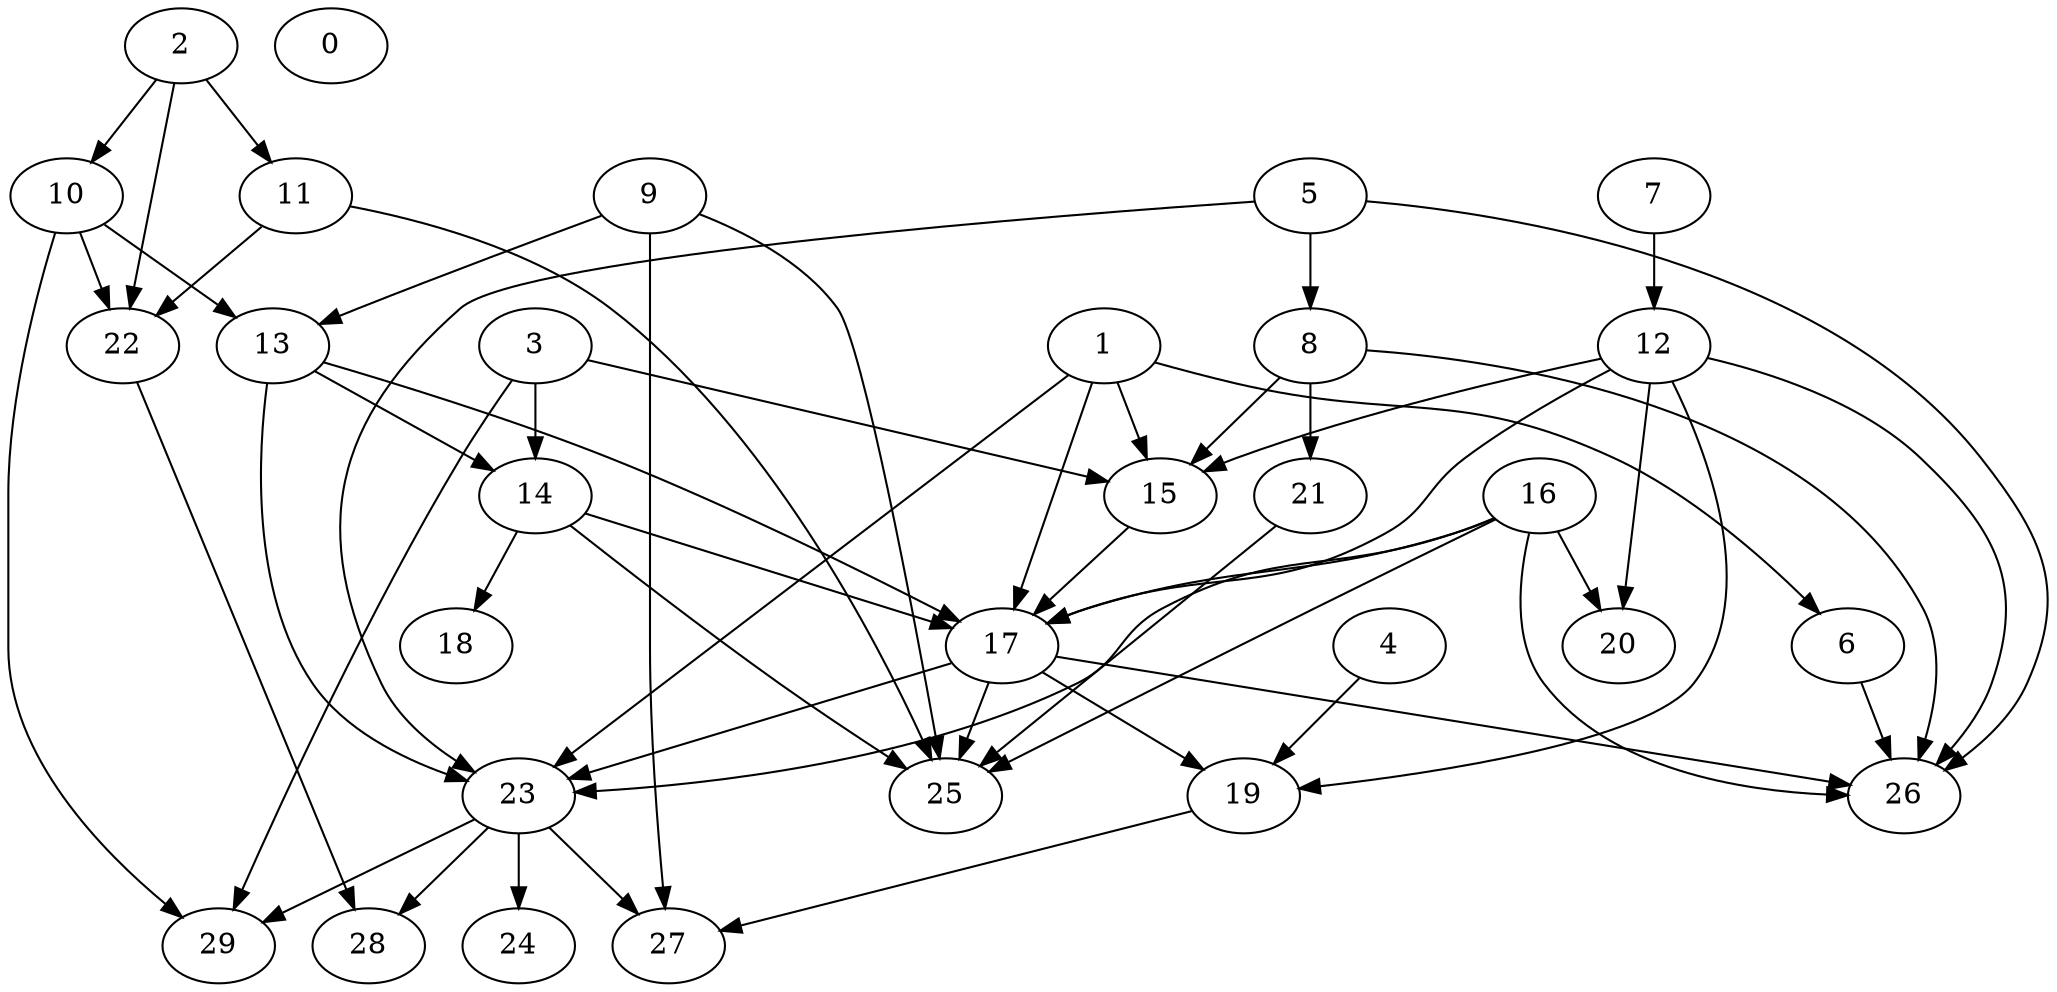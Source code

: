 digraph "Random_Nodes_30_Density_1.83_CCR_0.10_WeightType_Random_Homogeneous-6" {
2 [Weight=154];
7 [Weight=138];
9 [Weight=108];
10 [Weight=61];
5 [Weight=31];
8 [Weight=138];
12 [Weight=123];
3 [Weight=46];
13 [Weight=46];
14 [Weight=108];
16 [Weight=77];
1 [Weight=31];
15 [Weight=31];
17 [Weight=61];
11 [Weight=77];
6 [Weight=154];
4 [Weight=31];
23 [Weight=138];
19 [Weight=108];
22 [Weight=154];
21 [Weight=77];
25 [Weight=154];
26 [Weight=138];
27 [Weight=138];
0 [Weight=123];
29 [Weight=123];
18 [Weight=92];
24 [Weight=92];
28 [Weight=92];
20 [Weight=46];
4 -> 19 [Weight=3];
19 -> 27 [Weight=7];
15 -> 17 [Weight=10];
13 -> 14 [Weight=3];
16 -> 23 [Weight=10];
13 -> 23 [Weight=7];
7 -> 12 [Weight=4];
17 -> 25 [Weight=2];
17 -> 19 [Weight=2];
2 -> 10 [Weight=6];
11 -> 22 [Weight=3];
3 -> 14 [Weight=5];
3 -> 15 [Weight=5];
16 -> 20 [Weight=3];
14 -> 25 [Weight=2];
8 -> 21 [Weight=10];
21 -> 25 [Weight=10];
17 -> 23 [Weight=2];
16 -> 26 [Weight=5];
14 -> 17 [Weight=7];
23 -> 27 [Weight=7];
23 -> 29 [Weight=3];
3 -> 29 [Weight=2];
12 -> 17 [Weight=9];
2 -> 22 [Weight=3];
5 -> 23 [Weight=6];
9 -> 13 [Weight=4];
10 -> 22 [Weight=6];
9 -> 27 [Weight=6];
13 -> 17 [Weight=7];
5 -> 26 [Weight=3];
6 -> 26 [Weight=4];
1 -> 6 [Weight=7];
22 -> 28 [Weight=5];
1 -> 17 [Weight=5];
10 -> 13 [Weight=9];
12 -> 19 [Weight=2];
16 -> 17 [Weight=9];
16 -> 25 [Weight=2];
1 -> 23 [Weight=2];
23 -> 24 [Weight=5];
8 -> 26 [Weight=5];
1 -> 15 [Weight=2];
12 -> 26 [Weight=9];
10 -> 29 [Weight=2];
5 -> 8 [Weight=5];
14 -> 18 [Weight=2];
11 -> 25 [Weight=8];
23 -> 28 [Weight=2];
12 -> 15 [Weight=9];
9 -> 25 [Weight=6];
2 -> 11 [Weight=5];
8 -> 15 [Weight=4];
12 -> 20 [Weight=8];
17 -> 26 [Weight=10];
}
